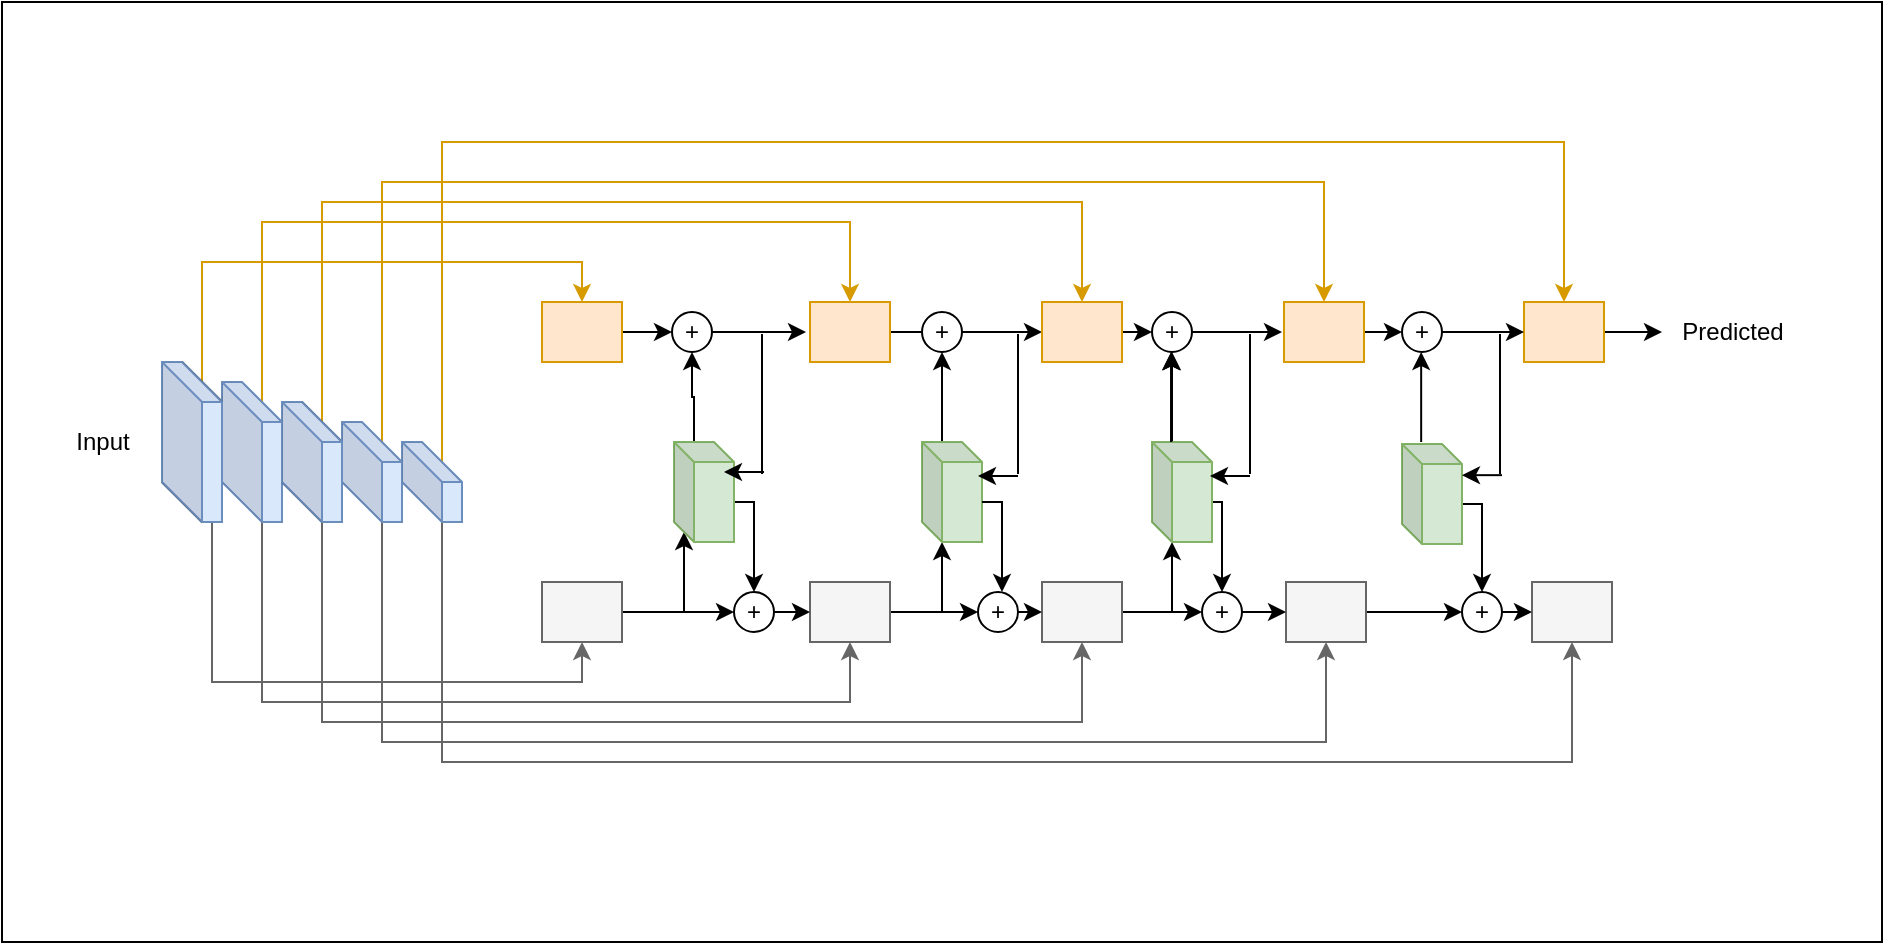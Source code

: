 <mxfile version="14.7.7" type="github">
  <diagram id="Ukvdv8pUKuIDpFar4Her" name="Page-1">
    <mxGraphModel dx="972" dy="600" grid="1" gridSize="10" guides="1" tooltips="1" connect="1" arrows="1" fold="1" page="1" pageScale="1" pageWidth="827" pageHeight="1169" math="0" shadow="0">
      <root>
        <mxCell id="0" />
        <mxCell id="1" parent="0" />
        <mxCell id="cHNkLDPj2TJlFuEHYzCz-140" value="" style="rounded=0;whiteSpace=wrap;html=1;" vertex="1" parent="1">
          <mxGeometry x="10" y="30" width="940" height="470" as="geometry" />
        </mxCell>
        <mxCell id="cHNkLDPj2TJlFuEHYzCz-1" value="" style="rounded=0;whiteSpace=wrap;html=1;" vertex="1" parent="1">
          <mxGeometry x="280" y="180" width="40" height="30" as="geometry" />
        </mxCell>
        <mxCell id="cHNkLDPj2TJlFuEHYzCz-2" value="" style="rounded=0;whiteSpace=wrap;html=1;" vertex="1" parent="1">
          <mxGeometry x="280" y="320" width="40" height="30" as="geometry" />
        </mxCell>
        <mxCell id="cHNkLDPj2TJlFuEHYzCz-3" value="Input" style="text;html=1;resizable=0;autosize=1;align=center;verticalAlign=middle;points=[];fillColor=none;strokeColor=none;rounded=0;" vertex="1" parent="1">
          <mxGeometry x="40" y="240" width="40" height="20" as="geometry" />
        </mxCell>
        <mxCell id="cHNkLDPj2TJlFuEHYzCz-36" style="edgeStyle=orthogonalEdgeStyle;rounded=0;orthogonalLoop=1;jettySize=auto;html=1;exitX=0;exitY=0;exitDx=20;exitDy=10;exitPerimeter=0;entryX=0.5;entryY=0;entryDx=0;entryDy=0;fillColor=#ffe6cc;strokeColor=#d79b00;" edge="1" parent="1" source="cHNkLDPj2TJlFuEHYzCz-4" target="cHNkLDPj2TJlFuEHYzCz-1">
          <mxGeometry relative="1" as="geometry">
            <Array as="points">
              <mxPoint x="110" y="160" />
              <mxPoint x="300" y="160" />
            </Array>
          </mxGeometry>
        </mxCell>
        <mxCell id="cHNkLDPj2TJlFuEHYzCz-41" style="edgeStyle=orthogonalEdgeStyle;rounded=0;orthogonalLoop=1;jettySize=auto;html=1;exitX=0;exitY=0;exitDx=25;exitDy=80;exitPerimeter=0;entryX=0.5;entryY=1;entryDx=0;entryDy=0;fillColor=#f5f5f5;strokeColor=#666666;" edge="1" parent="1" source="cHNkLDPj2TJlFuEHYzCz-4" target="cHNkLDPj2TJlFuEHYzCz-2">
          <mxGeometry relative="1" as="geometry" />
        </mxCell>
        <mxCell id="cHNkLDPj2TJlFuEHYzCz-4" value="" style="shape=cube;whiteSpace=wrap;html=1;boundedLbl=1;backgroundOutline=1;darkOpacity=0.05;darkOpacity2=0.1;" vertex="1" parent="1">
          <mxGeometry x="90" y="210" width="30" height="80" as="geometry" />
        </mxCell>
        <mxCell id="cHNkLDPj2TJlFuEHYzCz-37" style="edgeStyle=orthogonalEdgeStyle;rounded=0;orthogonalLoop=1;jettySize=auto;html=1;exitX=0;exitY=0;exitDx=20;exitDy=10;exitPerimeter=0;entryX=0.5;entryY=0;entryDx=0;entryDy=0;fillColor=#ffe6cc;strokeColor=#d79b00;" edge="1" parent="1" source="cHNkLDPj2TJlFuEHYzCz-5" target="cHNkLDPj2TJlFuEHYzCz-60">
          <mxGeometry relative="1" as="geometry">
            <mxPoint x="394" y="180" as="targetPoint" />
            <Array as="points">
              <mxPoint x="140" y="140" />
              <mxPoint x="434" y="140" />
            </Array>
          </mxGeometry>
        </mxCell>
        <mxCell id="cHNkLDPj2TJlFuEHYzCz-42" style="edgeStyle=orthogonalEdgeStyle;rounded=0;orthogonalLoop=1;jettySize=auto;html=1;exitX=0;exitY=0;exitDx=20;exitDy=70;exitPerimeter=0;entryX=0.5;entryY=1;entryDx=0;entryDy=0;fillColor=#f5f5f5;strokeColor=#666666;" edge="1" parent="1" source="cHNkLDPj2TJlFuEHYzCz-5" target="cHNkLDPj2TJlFuEHYzCz-50">
          <mxGeometry relative="1" as="geometry">
            <mxPoint x="394" y="350" as="targetPoint" />
            <Array as="points">
              <mxPoint x="140" y="380" />
              <mxPoint x="434" y="380" />
            </Array>
          </mxGeometry>
        </mxCell>
        <mxCell id="cHNkLDPj2TJlFuEHYzCz-5" value="" style="shape=cube;whiteSpace=wrap;html=1;boundedLbl=1;backgroundOutline=1;darkOpacity=0.05;darkOpacity2=0.1;fillColor=#dae8fc;strokeColor=#6c8ebf;" vertex="1" parent="1">
          <mxGeometry x="120" y="220" width="30" height="70" as="geometry" />
        </mxCell>
        <mxCell id="cHNkLDPj2TJlFuEHYzCz-38" style="edgeStyle=orthogonalEdgeStyle;rounded=0;orthogonalLoop=1;jettySize=auto;html=1;exitX=0;exitY=0;exitDx=20;exitDy=10;exitPerimeter=0;entryX=0.5;entryY=0;entryDx=0;entryDy=0;fillColor=#ffe6cc;strokeColor=#d79b00;" edge="1" parent="1" source="cHNkLDPj2TJlFuEHYzCz-6" target="cHNkLDPj2TJlFuEHYzCz-58">
          <mxGeometry relative="1" as="geometry">
            <mxPoint x="490" y="180" as="targetPoint" />
            <Array as="points">
              <mxPoint x="170" y="130" />
              <mxPoint x="550" y="130" />
            </Array>
          </mxGeometry>
        </mxCell>
        <mxCell id="cHNkLDPj2TJlFuEHYzCz-43" style="edgeStyle=orthogonalEdgeStyle;rounded=0;orthogonalLoop=1;jettySize=auto;html=1;exitX=0;exitY=0;exitDx=20;exitDy=60;exitPerimeter=0;entryX=0.5;entryY=1;entryDx=0;entryDy=0;fillColor=#f5f5f5;strokeColor=#666666;" edge="1" parent="1" source="cHNkLDPj2TJlFuEHYzCz-6" target="cHNkLDPj2TJlFuEHYzCz-51">
          <mxGeometry relative="1" as="geometry">
            <mxPoint x="490" y="350" as="targetPoint" />
            <Array as="points">
              <mxPoint x="170" y="390" />
              <mxPoint x="550" y="390" />
            </Array>
          </mxGeometry>
        </mxCell>
        <mxCell id="cHNkLDPj2TJlFuEHYzCz-6" value="" style="shape=cube;whiteSpace=wrap;html=1;boundedLbl=1;backgroundOutline=1;darkOpacity=0.05;darkOpacity2=0.1;" vertex="1" parent="1">
          <mxGeometry x="150" y="230" width="30" height="60" as="geometry" />
        </mxCell>
        <mxCell id="cHNkLDPj2TJlFuEHYzCz-39" style="edgeStyle=orthogonalEdgeStyle;rounded=0;orthogonalLoop=1;jettySize=auto;html=1;exitX=0;exitY=0;exitDx=20;exitDy=10;exitPerimeter=0;fillColor=#ffe6cc;strokeColor=#d79b00;entryX=0.5;entryY=0;entryDx=0;entryDy=0;" edge="1" parent="1" source="cHNkLDPj2TJlFuEHYzCz-7" target="cHNkLDPj2TJlFuEHYzCz-61">
          <mxGeometry relative="1" as="geometry">
            <mxPoint x="660" y="180" as="targetPoint" />
            <Array as="points">
              <mxPoint x="200" y="120" />
              <mxPoint x="671" y="120" />
            </Array>
          </mxGeometry>
        </mxCell>
        <mxCell id="cHNkLDPj2TJlFuEHYzCz-44" style="edgeStyle=orthogonalEdgeStyle;rounded=0;orthogonalLoop=1;jettySize=auto;html=1;exitX=0;exitY=0;exitDx=20;exitDy=50;exitPerimeter=0;entryX=0.5;entryY=1;entryDx=0;entryDy=0;fillColor=#f5f5f5;strokeColor=#666666;" edge="1" parent="1" source="cHNkLDPj2TJlFuEHYzCz-7" target="cHNkLDPj2TJlFuEHYzCz-32">
          <mxGeometry relative="1" as="geometry">
            <Array as="points">
              <mxPoint x="200" y="400" />
              <mxPoint x="672" y="400" />
            </Array>
          </mxGeometry>
        </mxCell>
        <mxCell id="cHNkLDPj2TJlFuEHYzCz-7" value="" style="shape=cube;whiteSpace=wrap;html=1;boundedLbl=1;backgroundOutline=1;darkOpacity=0.05;darkOpacity2=0.1;fillColor=#dae8fc;strokeColor=#6c8ebf;" vertex="1" parent="1">
          <mxGeometry x="180" y="240" width="30" height="50" as="geometry" />
        </mxCell>
        <mxCell id="cHNkLDPj2TJlFuEHYzCz-40" style="edgeStyle=orthogonalEdgeStyle;rounded=0;orthogonalLoop=1;jettySize=auto;html=1;exitX=0;exitY=0;exitDx=20;exitDy=10;exitPerimeter=0;fillColor=#ffe6cc;strokeColor=#d79b00;entryX=0.5;entryY=0;entryDx=0;entryDy=0;" edge="1" parent="1" source="cHNkLDPj2TJlFuEHYzCz-8" target="cHNkLDPj2TJlFuEHYzCz-62">
          <mxGeometry relative="1" as="geometry">
            <mxPoint x="770" y="180" as="targetPoint" />
            <Array as="points">
              <mxPoint x="230" y="100" />
              <mxPoint x="791" y="100" />
            </Array>
          </mxGeometry>
        </mxCell>
        <mxCell id="cHNkLDPj2TJlFuEHYzCz-45" style="edgeStyle=orthogonalEdgeStyle;rounded=0;orthogonalLoop=1;jettySize=auto;html=1;exitX=0;exitY=0;exitDx=20;exitDy=40;exitPerimeter=0;entryX=0.5;entryY=1;entryDx=0;entryDy=0;fillColor=#f5f5f5;strokeColor=#666666;" edge="1" parent="1" source="cHNkLDPj2TJlFuEHYzCz-8" target="cHNkLDPj2TJlFuEHYzCz-34">
          <mxGeometry relative="1" as="geometry">
            <Array as="points">
              <mxPoint x="230" y="410" />
              <mxPoint x="795" y="410" />
            </Array>
          </mxGeometry>
        </mxCell>
        <mxCell id="cHNkLDPj2TJlFuEHYzCz-8" value="" style="shape=cube;whiteSpace=wrap;html=1;boundedLbl=1;backgroundOutline=1;darkOpacity=0.05;darkOpacity2=0.1;fillColor=#dae8fc;strokeColor=#6c8ebf;" vertex="1" parent="1">
          <mxGeometry x="210" y="250" width="30" height="40" as="geometry" />
        </mxCell>
        <mxCell id="cHNkLDPj2TJlFuEHYzCz-12" value="" style="edgeStyle=orthogonalEdgeStyle;rounded=0;orthogonalLoop=1;jettySize=auto;html=1;startArrow=none;" edge="1" parent="1" source="cHNkLDPj2TJlFuEHYzCz-60">
          <mxGeometry relative="1" as="geometry">
            <mxPoint x="414" y="195" as="sourcePoint" />
            <mxPoint x="470" y="195" as="targetPoint" />
          </mxGeometry>
        </mxCell>
        <mxCell id="cHNkLDPj2TJlFuEHYzCz-131" style="edgeStyle=orthogonalEdgeStyle;rounded=0;orthogonalLoop=1;jettySize=auto;html=1;exitX=1;exitY=0.5;exitDx=0;exitDy=0;entryX=0;entryY=0.5;entryDx=0;entryDy=0;" edge="1" parent="1" source="cHNkLDPj2TJlFuEHYzCz-32" target="cHNkLDPj2TJlFuEHYzCz-130">
          <mxGeometry relative="1" as="geometry" />
        </mxCell>
        <mxCell id="cHNkLDPj2TJlFuEHYzCz-32" value="" style="rounded=0;whiteSpace=wrap;html=1;fillColor=#f5f5f5;strokeColor=#666666;fontColor=#333333;" vertex="1" parent="1">
          <mxGeometry x="652" y="320" width="40" height="30" as="geometry" />
        </mxCell>
        <mxCell id="cHNkLDPj2TJlFuEHYzCz-34" value="" style="rounded=0;whiteSpace=wrap;html=1;fillColor=#f5f5f5;strokeColor=#666666;fontColor=#333333;" vertex="1" parent="1">
          <mxGeometry x="775" y="320" width="40" height="30" as="geometry" />
        </mxCell>
        <mxCell id="cHNkLDPj2TJlFuEHYzCz-46" value="" style="shape=cube;whiteSpace=wrap;html=1;boundedLbl=1;backgroundOutline=1;darkOpacity=0.05;darkOpacity2=0.1;" vertex="1" parent="1">
          <mxGeometry x="90" y="210" width="30" height="80" as="geometry" />
        </mxCell>
        <mxCell id="cHNkLDPj2TJlFuEHYzCz-47" value="" style="shape=cube;whiteSpace=wrap;html=1;boundedLbl=1;backgroundOutline=1;darkOpacity=0.05;darkOpacity2=0.1;fillColor=#dae8fc;strokeColor=#6c8ebf;" vertex="1" parent="1">
          <mxGeometry x="90" y="210" width="30" height="80" as="geometry" />
        </mxCell>
        <mxCell id="cHNkLDPj2TJlFuEHYzCz-48" value="" style="shape=cube;whiteSpace=wrap;html=1;boundedLbl=1;backgroundOutline=1;darkOpacity=0.05;darkOpacity2=0.1;fillColor=#dae8fc;strokeColor=#6c8ebf;" vertex="1" parent="1">
          <mxGeometry x="150" y="230" width="30" height="60" as="geometry" />
        </mxCell>
        <mxCell id="cHNkLDPj2TJlFuEHYzCz-83" style="edgeStyle=orthogonalEdgeStyle;rounded=0;orthogonalLoop=1;jettySize=auto;html=1;exitX=1;exitY=0.5;exitDx=0;exitDy=0;entryX=0;entryY=0;entryDx=5;entryDy=45;entryPerimeter=0;" edge="1" parent="1" source="cHNkLDPj2TJlFuEHYzCz-49" target="cHNkLDPj2TJlFuEHYzCz-67">
          <mxGeometry relative="1" as="geometry" />
        </mxCell>
        <mxCell id="cHNkLDPj2TJlFuEHYzCz-86" style="edgeStyle=orthogonalEdgeStyle;rounded=0;orthogonalLoop=1;jettySize=auto;html=1;exitX=1;exitY=0.5;exitDx=0;exitDy=0;entryX=0;entryY=0.5;entryDx=0;entryDy=0;" edge="1" parent="1" source="cHNkLDPj2TJlFuEHYzCz-49" target="cHNkLDPj2TJlFuEHYzCz-85">
          <mxGeometry relative="1" as="geometry" />
        </mxCell>
        <mxCell id="cHNkLDPj2TJlFuEHYzCz-49" value="" style="rounded=0;whiteSpace=wrap;html=1;fillColor=#f5f5f5;strokeColor=#666666;fontColor=#333333;" vertex="1" parent="1">
          <mxGeometry x="280" y="320" width="40" height="30" as="geometry" />
        </mxCell>
        <mxCell id="cHNkLDPj2TJlFuEHYzCz-96" style="edgeStyle=orthogonalEdgeStyle;rounded=0;orthogonalLoop=1;jettySize=auto;html=1;exitX=1;exitY=0.5;exitDx=0;exitDy=0;entryX=0;entryY=0;entryDx=10;entryDy=50;entryPerimeter=0;" edge="1" parent="1" source="cHNkLDPj2TJlFuEHYzCz-50" target="cHNkLDPj2TJlFuEHYzCz-95">
          <mxGeometry relative="1" as="geometry" />
        </mxCell>
        <mxCell id="cHNkLDPj2TJlFuEHYzCz-98" style="edgeStyle=orthogonalEdgeStyle;rounded=0;orthogonalLoop=1;jettySize=auto;html=1;exitX=1;exitY=0.5;exitDx=0;exitDy=0;entryX=0;entryY=0.5;entryDx=0;entryDy=0;" edge="1" parent="1" source="cHNkLDPj2TJlFuEHYzCz-50" target="cHNkLDPj2TJlFuEHYzCz-93">
          <mxGeometry relative="1" as="geometry" />
        </mxCell>
        <mxCell id="cHNkLDPj2TJlFuEHYzCz-50" value="" style="rounded=0;whiteSpace=wrap;html=1;fillColor=#f5f5f5;strokeColor=#666666;fontColor=#333333;" vertex="1" parent="1">
          <mxGeometry x="414" y="320" width="40" height="30" as="geometry" />
        </mxCell>
        <mxCell id="cHNkLDPj2TJlFuEHYzCz-107" style="edgeStyle=orthogonalEdgeStyle;rounded=0;orthogonalLoop=1;jettySize=auto;html=1;exitX=1;exitY=0.5;exitDx=0;exitDy=0;entryX=0;entryY=0.5;entryDx=0;entryDy=0;" edge="1" parent="1" source="cHNkLDPj2TJlFuEHYzCz-51" target="cHNkLDPj2TJlFuEHYzCz-105">
          <mxGeometry relative="1" as="geometry" />
        </mxCell>
        <mxCell id="cHNkLDPj2TJlFuEHYzCz-108" style="edgeStyle=orthogonalEdgeStyle;rounded=0;orthogonalLoop=1;jettySize=auto;html=1;exitX=1;exitY=0.5;exitDx=0;exitDy=0;entryX=0;entryY=0;entryDx=10;entryDy=50;entryPerimeter=0;" edge="1" parent="1" source="cHNkLDPj2TJlFuEHYzCz-51" target="cHNkLDPj2TJlFuEHYzCz-106">
          <mxGeometry relative="1" as="geometry" />
        </mxCell>
        <mxCell id="cHNkLDPj2TJlFuEHYzCz-51" value="" style="rounded=0;whiteSpace=wrap;html=1;fillColor=#f5f5f5;strokeColor=#666666;fontColor=#333333;" vertex="1" parent="1">
          <mxGeometry x="530" y="320" width="40" height="30" as="geometry" />
        </mxCell>
        <mxCell id="cHNkLDPj2TJlFuEHYzCz-53" value="" style="rounded=0;whiteSpace=wrap;html=1;" vertex="1" parent="1">
          <mxGeometry x="280" y="180" width="40" height="30" as="geometry" />
        </mxCell>
        <mxCell id="cHNkLDPj2TJlFuEHYzCz-56" value="" style="rounded=0;whiteSpace=wrap;html=1;" vertex="1" parent="1">
          <mxGeometry x="280" y="180" width="40" height="30" as="geometry" />
        </mxCell>
        <mxCell id="cHNkLDPj2TJlFuEHYzCz-111" style="edgeStyle=orthogonalEdgeStyle;rounded=0;orthogonalLoop=1;jettySize=auto;html=1;exitX=1;exitY=0.5;exitDx=0;exitDy=0;entryX=0;entryY=0.5;entryDx=0;entryDy=0;" edge="1" parent="1" source="cHNkLDPj2TJlFuEHYzCz-58" target="cHNkLDPj2TJlFuEHYzCz-103">
          <mxGeometry relative="1" as="geometry" />
        </mxCell>
        <mxCell id="cHNkLDPj2TJlFuEHYzCz-58" value="" style="rounded=0;whiteSpace=wrap;html=1;" vertex="1" parent="1">
          <mxGeometry x="530" y="180" width="40" height="30" as="geometry" />
        </mxCell>
        <mxCell id="cHNkLDPj2TJlFuEHYzCz-59" value="" style="rounded=0;whiteSpace=wrap;html=1;" vertex="1" parent="1">
          <mxGeometry x="280" y="180" width="40" height="30" as="geometry" />
        </mxCell>
        <mxCell id="cHNkLDPj2TJlFuEHYzCz-127" style="edgeStyle=orthogonalEdgeStyle;rounded=0;orthogonalLoop=1;jettySize=auto;html=1;exitX=1;exitY=0.5;exitDx=0;exitDy=0;entryX=0;entryY=0.5;entryDx=0;entryDy=0;" edge="1" parent="1" source="cHNkLDPj2TJlFuEHYzCz-61" target="cHNkLDPj2TJlFuEHYzCz-126">
          <mxGeometry relative="1" as="geometry" />
        </mxCell>
        <mxCell id="cHNkLDPj2TJlFuEHYzCz-61" value="" style="rounded=0;whiteSpace=wrap;html=1;" vertex="1" parent="1">
          <mxGeometry x="651" y="180" width="40" height="30" as="geometry" />
        </mxCell>
        <mxCell id="cHNkLDPj2TJlFuEHYzCz-138" style="edgeStyle=orthogonalEdgeStyle;rounded=0;orthogonalLoop=1;jettySize=auto;html=1;exitX=1;exitY=0.5;exitDx=0;exitDy=0;" edge="1" parent="1" source="cHNkLDPj2TJlFuEHYzCz-62">
          <mxGeometry relative="1" as="geometry">
            <mxPoint x="840.0" y="195" as="targetPoint" />
          </mxGeometry>
        </mxCell>
        <mxCell id="cHNkLDPj2TJlFuEHYzCz-62" value="" style="rounded=0;whiteSpace=wrap;html=1;fillColor=#ffe6cc;strokeColor=#d79b00;" vertex="1" parent="1">
          <mxGeometry x="771" y="180" width="40" height="30" as="geometry" />
        </mxCell>
        <mxCell id="cHNkLDPj2TJlFuEHYzCz-73" style="edgeStyle=orthogonalEdgeStyle;rounded=0;orthogonalLoop=1;jettySize=auto;html=1;exitX=1;exitY=0.5;exitDx=0;exitDy=0;entryX=0;entryY=0.5;entryDx=0;entryDy=0;" edge="1" parent="1" target="cHNkLDPj2TJlFuEHYzCz-71">
          <mxGeometry relative="1" as="geometry">
            <mxPoint x="320" y="195" as="sourcePoint" />
          </mxGeometry>
        </mxCell>
        <mxCell id="cHNkLDPj2TJlFuEHYzCz-82" style="edgeStyle=orthogonalEdgeStyle;rounded=0;orthogonalLoop=1;jettySize=auto;html=1;exitX=0;exitY=0;exitDx=10;exitDy=0;exitPerimeter=0;entryX=0.5;entryY=1;entryDx=0;entryDy=0;" edge="1" parent="1" source="cHNkLDPj2TJlFuEHYzCz-67" target="cHNkLDPj2TJlFuEHYzCz-71">
          <mxGeometry relative="1" as="geometry" />
        </mxCell>
        <mxCell id="cHNkLDPj2TJlFuEHYzCz-87" style="edgeStyle=orthogonalEdgeStyle;rounded=0;orthogonalLoop=1;jettySize=auto;html=1;exitX=0;exitY=0;exitDx=30;exitDy=30;exitPerimeter=0;entryX=0.5;entryY=0;entryDx=0;entryDy=0;" edge="1" parent="1" source="cHNkLDPj2TJlFuEHYzCz-67" target="cHNkLDPj2TJlFuEHYzCz-85">
          <mxGeometry relative="1" as="geometry">
            <Array as="points">
              <mxPoint x="386" y="280" />
            </Array>
          </mxGeometry>
        </mxCell>
        <mxCell id="cHNkLDPj2TJlFuEHYzCz-67" value="" style="shape=cube;whiteSpace=wrap;html=1;boundedLbl=1;backgroundOutline=1;darkOpacity=0.05;darkOpacity2=0.1;size=10;fillColor=#d5e8d4;strokeColor=#82b366;" vertex="1" parent="1">
          <mxGeometry x="346" y="250" width="30" height="50" as="geometry" />
        </mxCell>
        <mxCell id="cHNkLDPj2TJlFuEHYzCz-74" style="edgeStyle=orthogonalEdgeStyle;rounded=0;orthogonalLoop=1;jettySize=auto;html=1;exitX=1;exitY=0.5;exitDx=0;exitDy=0;entryX=0;entryY=0.5;entryDx=0;entryDy=0;" edge="1" parent="1" source="cHNkLDPj2TJlFuEHYzCz-71">
          <mxGeometry relative="1" as="geometry">
            <mxPoint x="412" y="195" as="targetPoint" />
          </mxGeometry>
        </mxCell>
        <mxCell id="cHNkLDPj2TJlFuEHYzCz-71" value="+" style="ellipse;whiteSpace=wrap;html=1;aspect=fixed;" vertex="1" parent="1">
          <mxGeometry x="345" y="185" width="20" height="20" as="geometry" />
        </mxCell>
        <mxCell id="cHNkLDPj2TJlFuEHYzCz-60" value="" style="rounded=0;whiteSpace=wrap;html=1;" vertex="1" parent="1">
          <mxGeometry x="414" y="180" width="40" height="30" as="geometry" />
        </mxCell>
        <mxCell id="cHNkLDPj2TJlFuEHYzCz-88" style="edgeStyle=orthogonalEdgeStyle;rounded=0;orthogonalLoop=1;jettySize=auto;html=1;exitX=1;exitY=0.5;exitDx=0;exitDy=0;entryX=0;entryY=0.5;entryDx=0;entryDy=0;" edge="1" parent="1" source="cHNkLDPj2TJlFuEHYzCz-85" target="cHNkLDPj2TJlFuEHYzCz-50">
          <mxGeometry relative="1" as="geometry" />
        </mxCell>
        <mxCell id="cHNkLDPj2TJlFuEHYzCz-85" value="+" style="ellipse;whiteSpace=wrap;html=1;aspect=fixed;" vertex="1" parent="1">
          <mxGeometry x="376" y="325" width="20" height="20" as="geometry" />
        </mxCell>
        <mxCell id="cHNkLDPj2TJlFuEHYzCz-90" value="" style="endArrow=none;html=1;" edge="1" parent="1">
          <mxGeometry width="50" height="50" relative="1" as="geometry">
            <mxPoint x="390" y="266" as="sourcePoint" />
            <mxPoint x="390" y="196" as="targetPoint" />
          </mxGeometry>
        </mxCell>
        <mxCell id="cHNkLDPj2TJlFuEHYzCz-91" value="" style="endArrow=classic;html=1;" edge="1" parent="1">
          <mxGeometry width="50" height="50" relative="1" as="geometry">
            <mxPoint x="391" y="265" as="sourcePoint" />
            <mxPoint x="371" y="265" as="targetPoint" />
          </mxGeometry>
        </mxCell>
        <mxCell id="cHNkLDPj2TJlFuEHYzCz-99" style="edgeStyle=orthogonalEdgeStyle;rounded=0;orthogonalLoop=1;jettySize=auto;html=1;exitX=1;exitY=0.5;exitDx=0;exitDy=0;entryX=0;entryY=0.5;entryDx=0;entryDy=0;" edge="1" parent="1" source="cHNkLDPj2TJlFuEHYzCz-92" target="cHNkLDPj2TJlFuEHYzCz-58">
          <mxGeometry relative="1" as="geometry" />
        </mxCell>
        <mxCell id="cHNkLDPj2TJlFuEHYzCz-92" value="+" style="ellipse;whiteSpace=wrap;html=1;aspect=fixed;" vertex="1" parent="1">
          <mxGeometry x="470" y="185" width="20" height="20" as="geometry" />
        </mxCell>
        <mxCell id="cHNkLDPj2TJlFuEHYzCz-104" style="edgeStyle=orthogonalEdgeStyle;rounded=0;orthogonalLoop=1;jettySize=auto;html=1;exitX=1;exitY=0.5;exitDx=0;exitDy=0;entryX=0;entryY=0.5;entryDx=0;entryDy=0;" edge="1" parent="1" source="cHNkLDPj2TJlFuEHYzCz-93" target="cHNkLDPj2TJlFuEHYzCz-51">
          <mxGeometry relative="1" as="geometry" />
        </mxCell>
        <mxCell id="cHNkLDPj2TJlFuEHYzCz-93" value="+" style="ellipse;whiteSpace=wrap;html=1;aspect=fixed;" vertex="1" parent="1">
          <mxGeometry x="498" y="325" width="20" height="20" as="geometry" />
        </mxCell>
        <mxCell id="cHNkLDPj2TJlFuEHYzCz-97" style="edgeStyle=orthogonalEdgeStyle;rounded=0;orthogonalLoop=1;jettySize=auto;html=1;exitX=0;exitY=0;exitDx=10;exitDy=0;exitPerimeter=0;entryX=0.5;entryY=1;entryDx=0;entryDy=0;" edge="1" parent="1" source="cHNkLDPj2TJlFuEHYzCz-95" target="cHNkLDPj2TJlFuEHYzCz-92">
          <mxGeometry relative="1" as="geometry" />
        </mxCell>
        <mxCell id="cHNkLDPj2TJlFuEHYzCz-95" value="" style="shape=cube;whiteSpace=wrap;html=1;boundedLbl=1;backgroundOutline=1;darkOpacity=0.05;darkOpacity2=0.1;size=10;fillColor=#d5e8d4;strokeColor=#82b366;" vertex="1" parent="1">
          <mxGeometry x="470" y="250" width="30" height="50" as="geometry" />
        </mxCell>
        <mxCell id="cHNkLDPj2TJlFuEHYzCz-100" value="" style="endArrow=none;html=1;" edge="1" parent="1">
          <mxGeometry width="50" height="50" relative="1" as="geometry">
            <mxPoint x="518" y="266.0" as="sourcePoint" />
            <mxPoint x="518" y="196" as="targetPoint" />
          </mxGeometry>
        </mxCell>
        <mxCell id="cHNkLDPj2TJlFuEHYzCz-101" value="" style="endArrow=classic;html=1;" edge="1" parent="1">
          <mxGeometry width="50" height="50" relative="1" as="geometry">
            <mxPoint x="518" y="267" as="sourcePoint" />
            <mxPoint x="498" y="267" as="targetPoint" />
          </mxGeometry>
        </mxCell>
        <mxCell id="cHNkLDPj2TJlFuEHYzCz-102" style="edgeStyle=orthogonalEdgeStyle;rounded=0;orthogonalLoop=1;jettySize=auto;html=1;exitX=0;exitY=0;exitDx=30;exitDy=30;exitPerimeter=0;entryX=0.5;entryY=0;entryDx=0;entryDy=0;" edge="1" parent="1">
          <mxGeometry relative="1" as="geometry">
            <mxPoint x="500" y="280" as="sourcePoint" />
            <mxPoint x="510" y="325" as="targetPoint" />
            <Array as="points">
              <mxPoint x="510" y="280" />
            </Array>
          </mxGeometry>
        </mxCell>
        <mxCell id="cHNkLDPj2TJlFuEHYzCz-112" style="edgeStyle=orthogonalEdgeStyle;rounded=0;orthogonalLoop=1;jettySize=auto;html=1;exitX=1;exitY=0.5;exitDx=0;exitDy=0;" edge="1" parent="1" source="cHNkLDPj2TJlFuEHYzCz-103">
          <mxGeometry relative="1" as="geometry">
            <mxPoint x="650" y="195" as="targetPoint" />
          </mxGeometry>
        </mxCell>
        <mxCell id="cHNkLDPj2TJlFuEHYzCz-103" value="+" style="ellipse;whiteSpace=wrap;html=1;aspect=fixed;" vertex="1" parent="1">
          <mxGeometry x="585" y="185" width="20" height="20" as="geometry" />
        </mxCell>
        <mxCell id="cHNkLDPj2TJlFuEHYzCz-113" style="edgeStyle=orthogonalEdgeStyle;rounded=0;orthogonalLoop=1;jettySize=auto;html=1;exitX=1;exitY=0.5;exitDx=0;exitDy=0;entryX=0;entryY=0.5;entryDx=0;entryDy=0;" edge="1" parent="1" source="cHNkLDPj2TJlFuEHYzCz-105" target="cHNkLDPj2TJlFuEHYzCz-32">
          <mxGeometry relative="1" as="geometry" />
        </mxCell>
        <mxCell id="cHNkLDPj2TJlFuEHYzCz-105" value="+" style="ellipse;whiteSpace=wrap;html=1;aspect=fixed;" vertex="1" parent="1">
          <mxGeometry x="610" y="325" width="20" height="20" as="geometry" />
        </mxCell>
        <mxCell id="cHNkLDPj2TJlFuEHYzCz-110" style="edgeStyle=orthogonalEdgeStyle;rounded=0;orthogonalLoop=1;jettySize=auto;html=1;exitX=0;exitY=0;exitDx=10;exitDy=0;exitPerimeter=0;entryX=0.5;entryY=1;entryDx=0;entryDy=0;" edge="1" parent="1" source="cHNkLDPj2TJlFuEHYzCz-106" target="cHNkLDPj2TJlFuEHYzCz-103">
          <mxGeometry relative="1" as="geometry" />
        </mxCell>
        <mxCell id="cHNkLDPj2TJlFuEHYzCz-116" style="edgeStyle=orthogonalEdgeStyle;rounded=0;orthogonalLoop=1;jettySize=auto;html=1;exitX=0;exitY=0;exitDx=30;exitDy=30;exitPerimeter=0;entryX=0.5;entryY=0;entryDx=0;entryDy=0;" edge="1" parent="1" source="cHNkLDPj2TJlFuEHYzCz-106" target="cHNkLDPj2TJlFuEHYzCz-105">
          <mxGeometry relative="1" as="geometry">
            <Array as="points">
              <mxPoint x="620" y="280" />
            </Array>
          </mxGeometry>
        </mxCell>
        <mxCell id="cHNkLDPj2TJlFuEHYzCz-106" value="" style="shape=cube;whiteSpace=wrap;html=1;boundedLbl=1;backgroundOutline=1;darkOpacity=0.05;darkOpacity2=0.1;size=10;fillColor=#d5e8d4;strokeColor=#82b366;" vertex="1" parent="1">
          <mxGeometry x="585" y="250" width="30" height="50" as="geometry" />
        </mxCell>
        <mxCell id="cHNkLDPj2TJlFuEHYzCz-114" value="" style="endArrow=none;html=1;" edge="1" parent="1">
          <mxGeometry width="50" height="50" relative="1" as="geometry">
            <mxPoint x="634" y="266.0" as="sourcePoint" />
            <mxPoint x="634" y="196" as="targetPoint" />
          </mxGeometry>
        </mxCell>
        <mxCell id="cHNkLDPj2TJlFuEHYzCz-115" value="" style="endArrow=classic;html=1;" edge="1" parent="1">
          <mxGeometry width="50" height="50" relative="1" as="geometry">
            <mxPoint x="634" y="267.0" as="sourcePoint" />
            <mxPoint x="614" y="267.0" as="targetPoint" />
          </mxGeometry>
        </mxCell>
        <mxCell id="cHNkLDPj2TJlFuEHYzCz-121" style="edgeStyle=orthogonalEdgeStyle;rounded=0;orthogonalLoop=1;jettySize=auto;html=1;exitX=0;exitY=0;exitDx=10;exitDy=0;exitPerimeter=0;entryX=0.5;entryY=1;entryDx=0;entryDy=0;" edge="1" parent="1">
          <mxGeometry relative="1" as="geometry">
            <mxPoint x="594.58" y="250" as="sourcePoint" />
            <mxPoint x="594.58" y="205" as="targetPoint" />
          </mxGeometry>
        </mxCell>
        <mxCell id="cHNkLDPj2TJlFuEHYzCz-122" style="edgeStyle=orthogonalEdgeStyle;rounded=0;orthogonalLoop=1;jettySize=auto;html=1;exitX=0;exitY=0;exitDx=10;exitDy=0;exitPerimeter=0;entryX=0.5;entryY=1;entryDx=0;entryDy=0;" edge="1" parent="1">
          <mxGeometry relative="1" as="geometry">
            <mxPoint x="594.58" y="250" as="sourcePoint" />
            <mxPoint x="594.58" y="205" as="targetPoint" />
          </mxGeometry>
        </mxCell>
        <mxCell id="cHNkLDPj2TJlFuEHYzCz-133" style="edgeStyle=orthogonalEdgeStyle;rounded=0;orthogonalLoop=1;jettySize=auto;html=1;exitX=0;exitY=0;exitDx=30;exitDy=30;exitPerimeter=0;entryX=0.5;entryY=0;entryDx=0;entryDy=0;" edge="1" parent="1" source="cHNkLDPj2TJlFuEHYzCz-123" target="cHNkLDPj2TJlFuEHYzCz-130">
          <mxGeometry relative="1" as="geometry">
            <Array as="points">
              <mxPoint x="750" y="281" />
            </Array>
          </mxGeometry>
        </mxCell>
        <mxCell id="cHNkLDPj2TJlFuEHYzCz-123" value="" style="shape=cube;whiteSpace=wrap;html=1;boundedLbl=1;backgroundOutline=1;darkOpacity=0.05;darkOpacity2=0.1;size=10;fillColor=#d5e8d4;strokeColor=#82b366;" vertex="1" parent="1">
          <mxGeometry x="710" y="251" width="30" height="50" as="geometry" />
        </mxCell>
        <mxCell id="cHNkLDPj2TJlFuEHYzCz-124" value="" style="endArrow=none;html=1;" edge="1" parent="1">
          <mxGeometry width="50" height="50" relative="1" as="geometry">
            <mxPoint x="759" y="266.0" as="sourcePoint" />
            <mxPoint x="759" y="196" as="targetPoint" />
          </mxGeometry>
        </mxCell>
        <mxCell id="cHNkLDPj2TJlFuEHYzCz-125" style="edgeStyle=orthogonalEdgeStyle;rounded=0;orthogonalLoop=1;jettySize=auto;html=1;exitX=0;exitY=0;exitDx=10;exitDy=0;exitPerimeter=0;entryX=0.5;entryY=1;entryDx=0;entryDy=0;" edge="1" parent="1">
          <mxGeometry relative="1" as="geometry">
            <mxPoint x="719.58" y="250" as="sourcePoint" />
            <mxPoint x="719.58" y="205" as="targetPoint" />
          </mxGeometry>
        </mxCell>
        <mxCell id="cHNkLDPj2TJlFuEHYzCz-128" style="edgeStyle=orthogonalEdgeStyle;rounded=0;orthogonalLoop=1;jettySize=auto;html=1;exitX=1;exitY=0.5;exitDx=0;exitDy=0;entryX=0;entryY=0.5;entryDx=0;entryDy=0;" edge="1" parent="1" source="cHNkLDPj2TJlFuEHYzCz-126" target="cHNkLDPj2TJlFuEHYzCz-62">
          <mxGeometry relative="1" as="geometry" />
        </mxCell>
        <mxCell id="cHNkLDPj2TJlFuEHYzCz-126" value="+" style="ellipse;whiteSpace=wrap;html=1;aspect=fixed;" vertex="1" parent="1">
          <mxGeometry x="710" y="185" width="20" height="20" as="geometry" />
        </mxCell>
        <mxCell id="cHNkLDPj2TJlFuEHYzCz-129" value="" style="endArrow=classic;html=1;" edge="1" parent="1">
          <mxGeometry width="50" height="50" relative="1" as="geometry">
            <mxPoint x="760" y="266.58" as="sourcePoint" />
            <mxPoint x="740" y="266.58" as="targetPoint" />
          </mxGeometry>
        </mxCell>
        <mxCell id="cHNkLDPj2TJlFuEHYzCz-132" style="edgeStyle=orthogonalEdgeStyle;rounded=0;orthogonalLoop=1;jettySize=auto;html=1;exitX=1;exitY=0.5;exitDx=0;exitDy=0;entryX=0;entryY=0.5;entryDx=0;entryDy=0;" edge="1" parent="1" source="cHNkLDPj2TJlFuEHYzCz-130" target="cHNkLDPj2TJlFuEHYzCz-34">
          <mxGeometry relative="1" as="geometry" />
        </mxCell>
        <mxCell id="cHNkLDPj2TJlFuEHYzCz-130" value="+" style="ellipse;whiteSpace=wrap;html=1;aspect=fixed;" vertex="1" parent="1">
          <mxGeometry x="740" y="325" width="20" height="20" as="geometry" />
        </mxCell>
        <mxCell id="cHNkLDPj2TJlFuEHYzCz-134" value="" style="rounded=0;whiteSpace=wrap;html=1;fillColor=#ffe6cc;strokeColor=#d79b00;" vertex="1" parent="1">
          <mxGeometry x="280" y="180" width="40" height="30" as="geometry" />
        </mxCell>
        <mxCell id="cHNkLDPj2TJlFuEHYzCz-135" value="" style="rounded=0;whiteSpace=wrap;html=1;fillColor=#ffe6cc;strokeColor=#d79b00;" vertex="1" parent="1">
          <mxGeometry x="414" y="180" width="40" height="30" as="geometry" />
        </mxCell>
        <mxCell id="cHNkLDPj2TJlFuEHYzCz-136" value="" style="rounded=0;whiteSpace=wrap;html=1;fillColor=#ffe6cc;strokeColor=#d79b00;" vertex="1" parent="1">
          <mxGeometry x="530" y="180" width="40" height="30" as="geometry" />
        </mxCell>
        <mxCell id="cHNkLDPj2TJlFuEHYzCz-137" value="" style="rounded=0;whiteSpace=wrap;html=1;fillColor=#ffe6cc;strokeColor=#d79b00;" vertex="1" parent="1">
          <mxGeometry x="651" y="180" width="40" height="30" as="geometry" />
        </mxCell>
        <mxCell id="cHNkLDPj2TJlFuEHYzCz-139" value="Predicted" style="text;html=1;resizable=0;autosize=1;align=center;verticalAlign=middle;points=[];fillColor=none;strokeColor=none;rounded=0;" vertex="1" parent="1">
          <mxGeometry x="840" y="185" width="70" height="20" as="geometry" />
        </mxCell>
      </root>
    </mxGraphModel>
  </diagram>
</mxfile>
